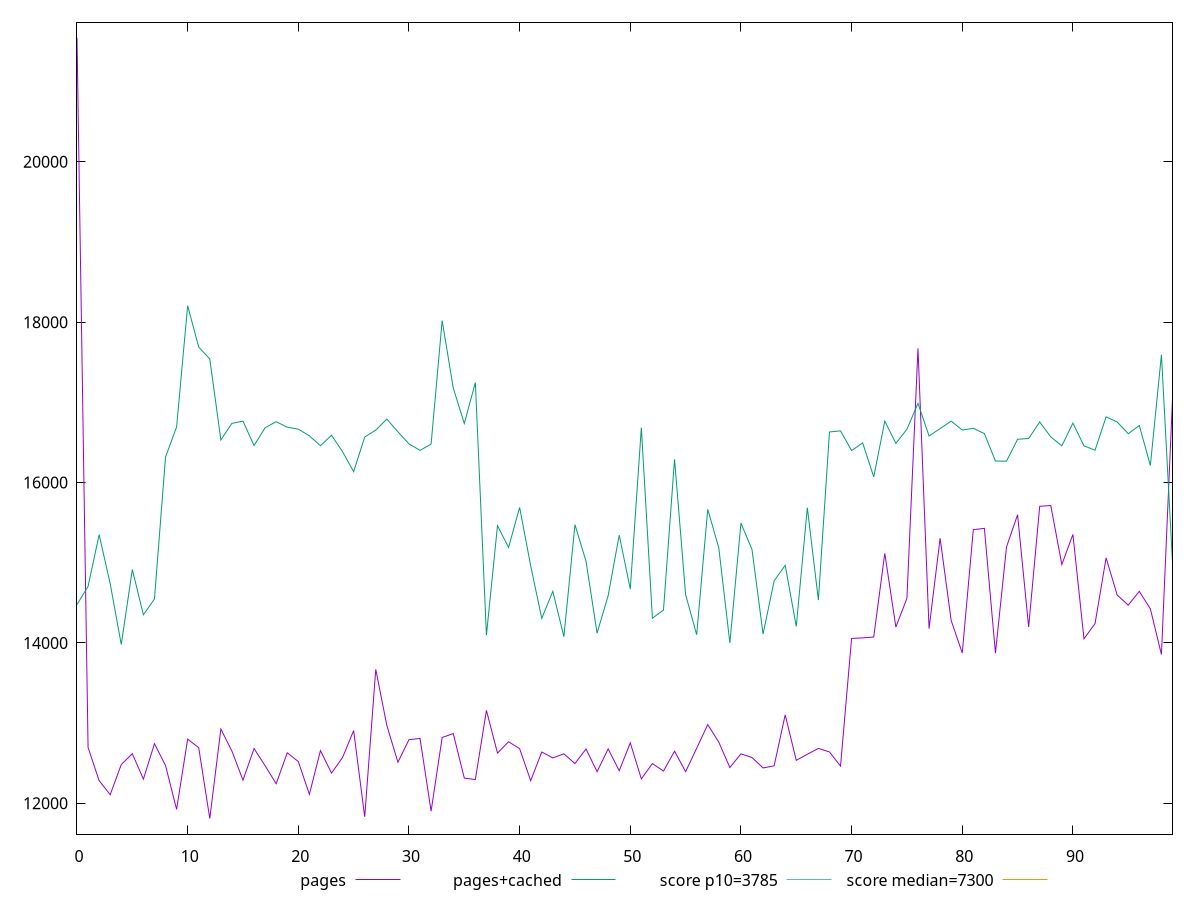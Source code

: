 reset

$pages <<EOF
0 21544.384999999995
1 12696.243000000002
2 12282.474999999995
3 12107.294000000002
4 12483.462499999998
5 12618.714499999998
6 12301.617999999999
7 12743.002499999999
8 12471.084000000003
9 11924.606500000002
10 12799.986999999997
11 12693.823
12 11810.271999999999
13 12926.598999999997
14 12650.764
15 12288.765
16 12682.301000000001
17 12468.6185
18 12243.955999999998
19 12629.888999999997
20 12520.650000000001
21 12112.0415
22 12657.2755
23 12377.200499999995
24 12571.311999999998
25 12907.108499999998
26 11831.422499999997
27 13670.586999999996
28 12970.489000000001
29 12512.203000000001
30 12793.8345
31 12808.635000000002
32 11901.5275
33 12820.646500000003
34 12870.051500000001
35 12314.356999999996
36 12296.331000000002
37 13158.793000000001
38 12625.977499999997
39 12767.674500000001
40 12681.1855
41 12282.288000000004
42 12639.447499999998
43 12566.0815
44 12617.085500000001
45 12495.575000000004
46 12677.373499999998
47 12393.819
48 12678.6185
49 12406.472999999998
50 12753.784
51 12304.7105
52 12495.8445
53 12402.05
54 12649.89
55 12394.147
56 12686.444500000001
57 12981.460500000001
58 12762.228000000003
59 12445.833999999999
60 12616.8475
61 12570.896
62 12440.748
63 12467.759000000002
64 13102.425
65 12536.137000000002
66 12611.396999999997
67 12684.616499999996
68 12640.353
69 12463.834499999997
70 14055.997000000001
71 14062.585500000001
72 14073.782500000001
73 15116.4465
74 14197.848000000002
75 14555.909999999996
76 17672.679000000004
77 14178.330000000002
78 15305.317000000003
79 14279.452000000001
80 13874.059499999996
81 15412.210000000003
82 15428.630000000001
83 13872.197
84 15197.205999999998
85 15597.997500000001
86 14197.9865
87 15703.1915
88 15713.478499999997
89 14977.448
90 15352.832000000002
91 14051.944999999998
92 14240.369999999999
93 15060.476000000002
94 14597.818999999996
95 14470.901
96 14643.372500000001
97 14424.132500000002
98 13856.490000000002
99 17041.086
EOF

$pagesCached <<EOF
0 14478.140499999998
1 14704.987
2 15349.516
3 14738.429999999997
4 13980.091999999997
5 14914.964000000004
6 14350.778000000002
7 14547.936000000002
8 16316.4955
9 16693.582000000002
10 18205.022999999997
11 17688.538
12 17541.066
13 16531.498
14 16737.636000000006
15 16765.6545
16 16460.651
17 16683.046000000002
18 16759.005999999998
19 16689.148
20 16666.104500000005
21 16582.310999999998
22 16458.6635
23 16590.336000000007
24 16383.729000000003
25 16135.722
26 16567.302
27 16654.042999999998
28 16790.9665
29 16632.837499999998
30 16481.782000000007
31 16400.86
32 16479.992
33 18019.978000000003
34 17180.230500000005
35 16735.847999999998
36 17247.1515
37 14097.180499999999
38 15461.878499999995
39 15190.5695
40 15689.134499999996
41 14960.7255
42 14305.896000000004
43 14642.845
44 14077.328000000003
45 15474.411
46 15018.290999999997
47 14121.325
48 14588.960000000003
49 15344.293999999998
50 14671.98
51 16684.549499999997
52 14307.909999999996
53 14410.0485
54 16288.990000000002
55 14601.9565
56 14101.7615
57 15666.725
58 15184.114
59 13998.839
60 15494.042000000001
61 15164.864000000001
62 14110.411
63 14773.91
64 14968.179499999998
65 14205.209000000003
66 15686.085000000001
67 14533.878999999999
68 16630.581500000004
69 16644.352500000005
70 16398.814
71 16494.590999999997
72 16069.855499999998
73 16766.7245
74 16488.109
75 16664.567499999997
76 16988.043
77 16580.444
78 16672.814
79 16765.703500000003
80 16654.413500000002
81 16676.743
82 16609.932000000004
83 16267.849000000002
84 16266.894
85 16539.203
86 16549.116
87 16754.9045
88 16568.968
89 16457.096
90 16741.135000000002
91 16457.055999999997
92 16403.047499999997
93 16818.5725
94 16755.278
95 16608.716
96 16711.5435
97 16212.862999999998
98 17592.617
99 15003.842000000004
EOF

set key outside below
set xrange [0:99]
set yrange [11615.58974:21739.067259999996]
set trange [11615.58974:21739.067259999996]
set terminal svg size 640, 520 enhanced background rgb 'white'
set output "reprap/interactive/comparison/line/0_vs_1.svg"

plot $pages title "pages" with line, \
     $pagesCached title "pages+cached" with line, \
     3785 title "score p10=3785", \
     7300 title "score median=7300"

reset
